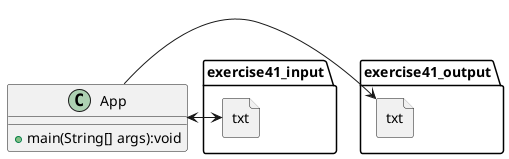 @startuml
class App{
    +main(String[] args):void
}
file exercise41_input.txt{

}

file exercise41_output.txt{

}

App <-> exercise41_input.txt
App -> exercise41_output.txt
@enduml